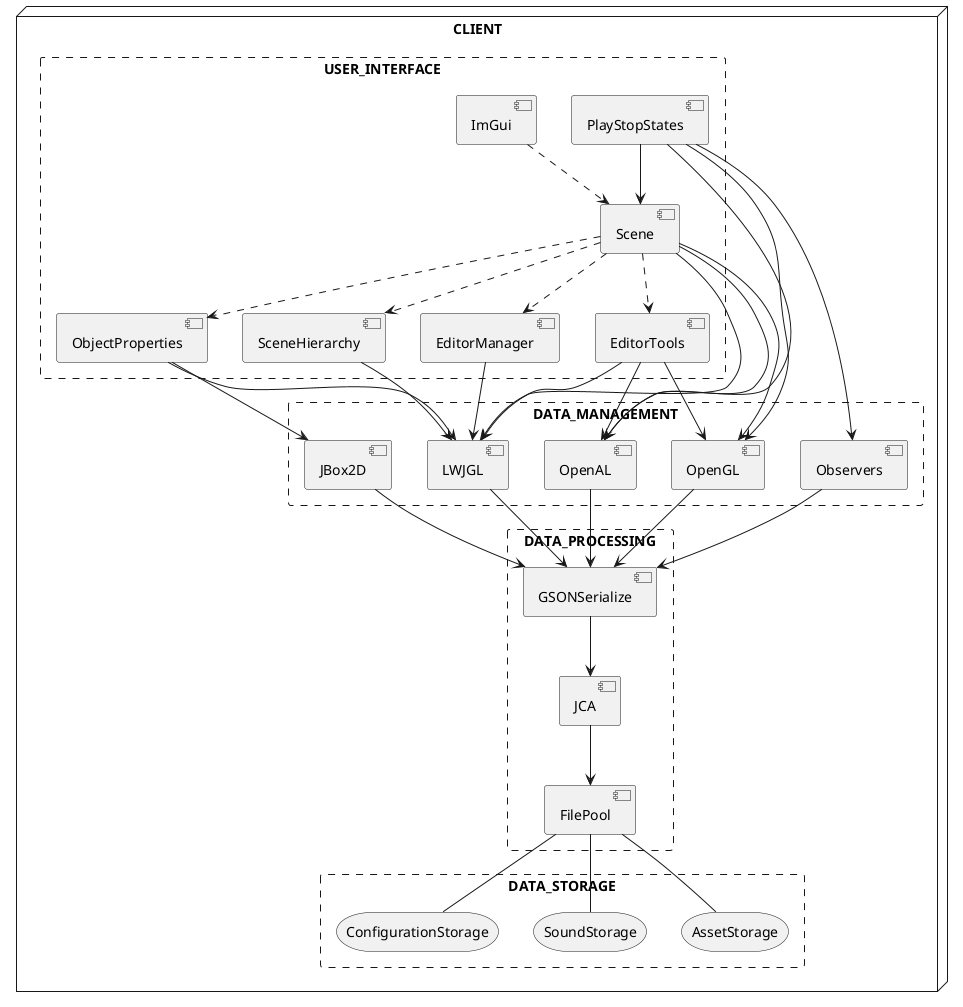 @startuml
skinparam rectangle {
    BorderStyle dashed
}

node CLIENT{
rectangle USER_INTERFACE {
component ImGui
component Scene
component PlayStopStates
component SceneHierarchy
component EditorManager
component EditorTools
component ObjectProperties
ImGui -[dashed]-> Scene
PlayStopStates --> Scene
Scene -[dashed]-> SceneHierarchy
Scene -[dashed]-> EditorManager
Scene -[dashed]-> EditorTools
Scene -[dashed]-> ObjectProperties
}

rectangle DATA_MANAGEMENT {
component OpenGL
component Observers
component OpenAL
component LWJGL
component JBox2D
Scene --> OpenGL
Scene --> OpenAL
Scene --> LWJGL
PlayStopStates --> OpenGL
PlayStopStates --> Observers
PlayStopStates --> OpenAL
EditorTools --> OpenGL
EditorTools --> OpenAL
EditorTools --> LWJGL
ObjectProperties --> LWJGL
ObjectProperties --> JBox2D
EditorManager --> LWJGL
SceneHierarchy --> LWJGL
}

rectangle DATA_PROCESSING{
component GSONSerialize
component JCA
component FilePool
OpenGL --> GSONSerialize
Observers --> GSONSerialize
OpenAL --> GSONSerialize
LWJGL --> GSONSerialize
JBox2D --> GSONSerialize
GSONSerialize --> JCA
JCA --> FilePool
}

rectangle DATA_STORAGE{
storage AssetStorage
storage SoundStorage
storage ConfigurationStorage
FilePool -- AssetStorage
FilePool -- SoundStorage
FilePool -- ConfigurationStorage
}

}
@enduml
